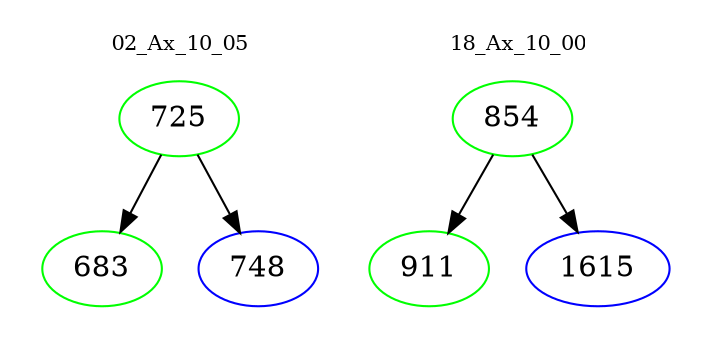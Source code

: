 digraph{
subgraph cluster_0 {
color = white
label = "02_Ax_10_05";
fontsize=10;
T0_725 [label="725", color="green"]
T0_725 -> T0_683 [color="black"]
T0_683 [label="683", color="green"]
T0_725 -> T0_748 [color="black"]
T0_748 [label="748", color="blue"]
}
subgraph cluster_1 {
color = white
label = "18_Ax_10_00";
fontsize=10;
T1_854 [label="854", color="green"]
T1_854 -> T1_911 [color="black"]
T1_911 [label="911", color="green"]
T1_854 -> T1_1615 [color="black"]
T1_1615 [label="1615", color="blue"]
}
}
